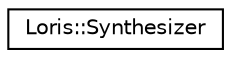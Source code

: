 digraph "Graphical Class Hierarchy"
{
 // LATEX_PDF_SIZE
  edge [fontname="Helvetica",fontsize="10",labelfontname="Helvetica",labelfontsize="10"];
  node [fontname="Helvetica",fontsize="10",shape=record];
  rankdir="LR";
  Node0 [label="Loris::Synthesizer",height=0.2,width=0.4,color="black", fillcolor="white", style="filled",URL="$a00351.html",tooltip=" "];
}
